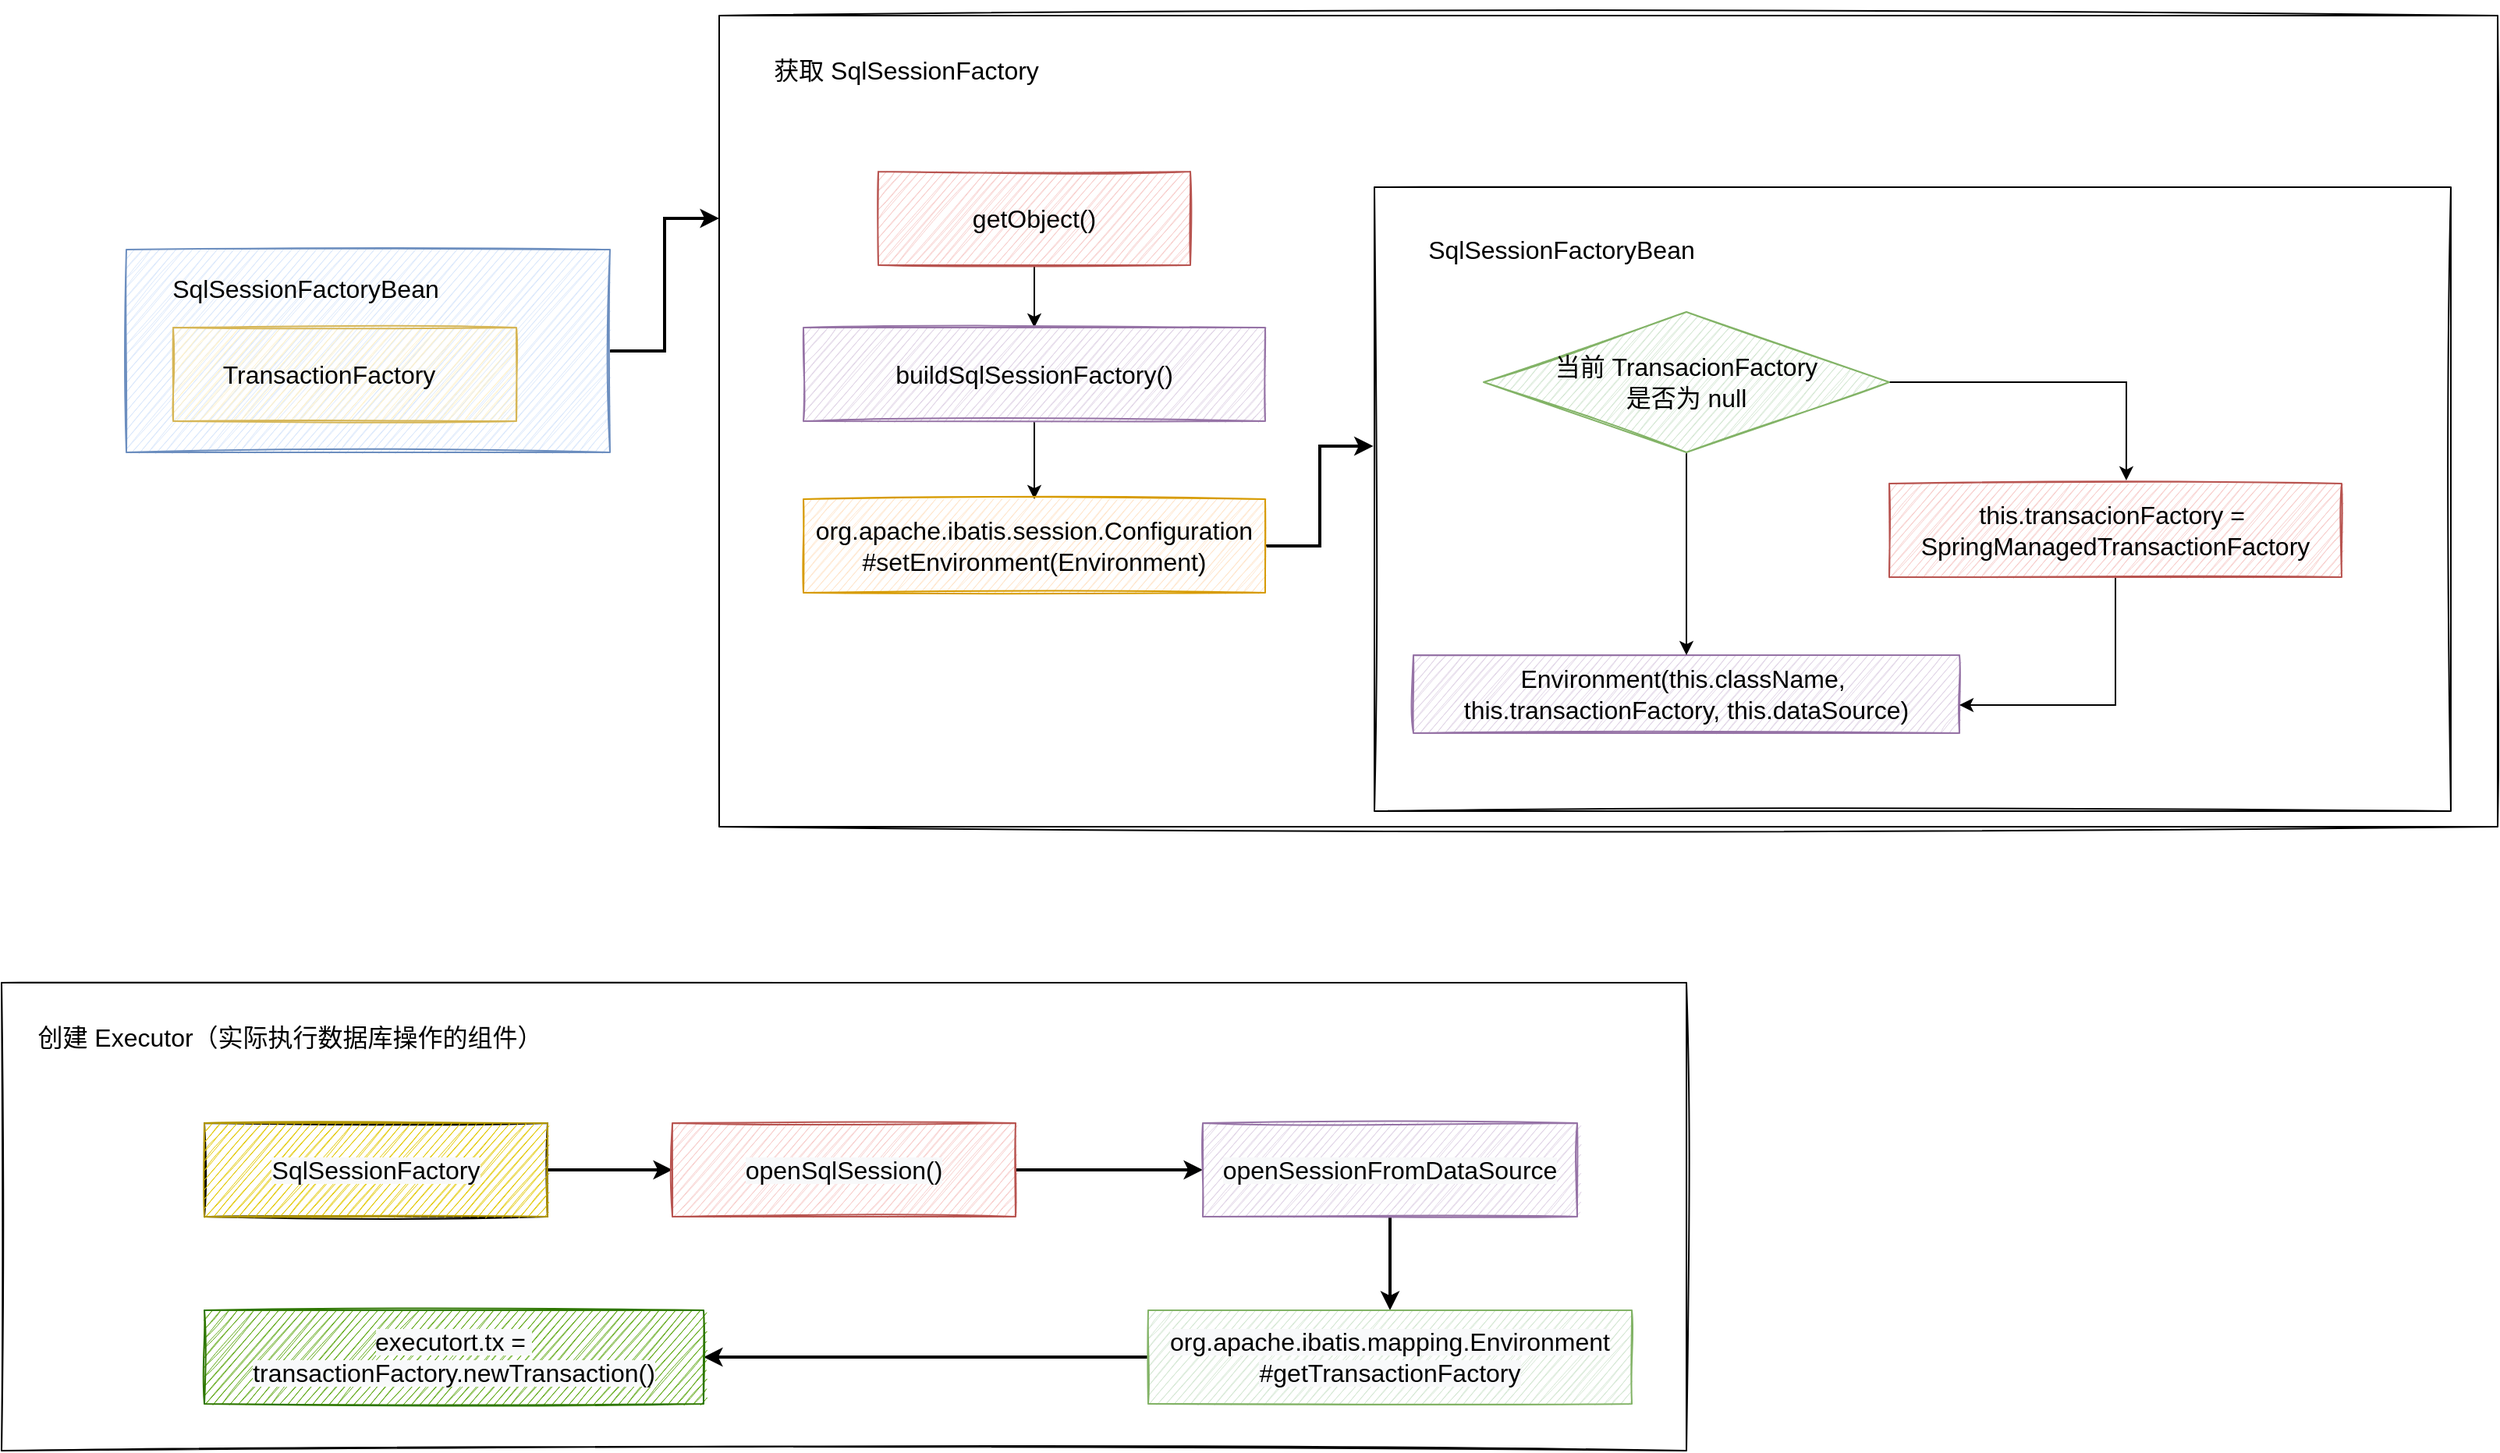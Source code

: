 <mxfile version="20.2.3" type="device"><diagram id="iStuq8rGt3XvE23-6O-e" name="第 1 页"><mxGraphModel dx="1929" dy="1867" grid="1" gridSize="10" guides="1" tooltips="1" connect="1" arrows="1" fold="1" page="1" pageScale="1" pageWidth="827" pageHeight="1169" math="0" shadow="0"><root><mxCell id="0"/><mxCell id="1" parent="0"/><mxCell id="QVzONvKC8DDPHPJgJwUe-24" style="edgeStyle=orthogonalEdgeStyle;rounded=0;orthogonalLoop=1;jettySize=auto;html=1;exitX=1;exitY=0.5;exitDx=0;exitDy=0;entryX=0;entryY=0.25;entryDx=0;entryDy=0;fontSize=16;strokeWidth=2;" edge="1" parent="1" source="QVzONvKC8DDPHPJgJwUe-2" target="QVzONvKC8DDPHPJgJwUe-22"><mxGeometry relative="1" as="geometry"/></mxCell><mxCell id="QVzONvKC8DDPHPJgJwUe-2" value="" style="rounded=0;whiteSpace=wrap;html=1;fontSize=16;fillColor=#dae8fc;strokeColor=#6c8ebf;sketch=1;" vertex="1" parent="1"><mxGeometry x="-20" y="130" width="310" height="130" as="geometry"/></mxCell><mxCell id="QVzONvKC8DDPHPJgJwUe-3" value="SqlSessionFactoryBean" style="text;html=1;strokeColor=none;fillColor=none;align=center;verticalAlign=middle;whiteSpace=wrap;rounded=0;fontSize=16;" vertex="1" parent="1"><mxGeometry x="-10" y="140" width="210" height="30" as="geometry"/></mxCell><mxCell id="QVzONvKC8DDPHPJgJwUe-4" value="" style="rounded=0;whiteSpace=wrap;html=1;fontSize=16;fillColor=#fff2cc;strokeColor=#d6b656;sketch=1;" vertex="1" parent="1"><mxGeometry x="10" y="180" width="220" height="60" as="geometry"/></mxCell><mxCell id="QVzONvKC8DDPHPJgJwUe-5" value="TransactionFactory" style="text;html=1;strokeColor=none;fillColor=none;align=center;verticalAlign=middle;whiteSpace=wrap;rounded=0;fontSize=16;" vertex="1" parent="1"><mxGeometry x="20" y="190" width="180" height="40" as="geometry"/></mxCell><mxCell id="QVzONvKC8DDPHPJgJwUe-8" style="edgeStyle=orthogonalEdgeStyle;rounded=0;orthogonalLoop=1;jettySize=auto;html=1;exitX=0.5;exitY=1;exitDx=0;exitDy=0;fontSize=16;" edge="1" parent="1" source="QVzONvKC8DDPHPJgJwUe-6" target="QVzONvKC8DDPHPJgJwUe-7"><mxGeometry relative="1" as="geometry"/></mxCell><mxCell id="QVzONvKC8DDPHPJgJwUe-6" value="getObject()" style="rounded=0;whiteSpace=wrap;html=1;sketch=1;fontSize=16;fillColor=#f8cecc;strokeColor=#b85450;" vertex="1" parent="1"><mxGeometry x="462" y="80" width="200" height="60" as="geometry"/></mxCell><mxCell id="QVzONvKC8DDPHPJgJwUe-10" style="edgeStyle=orthogonalEdgeStyle;rounded=0;orthogonalLoop=1;jettySize=auto;html=1;exitX=0.5;exitY=1;exitDx=0;exitDy=0;entryX=0.5;entryY=0;entryDx=0;entryDy=0;fontSize=16;" edge="1" parent="1" source="QVzONvKC8DDPHPJgJwUe-7" target="QVzONvKC8DDPHPJgJwUe-9"><mxGeometry relative="1" as="geometry"/></mxCell><mxCell id="QVzONvKC8DDPHPJgJwUe-7" value="buildSqlSessionFactory()" style="rounded=0;whiteSpace=wrap;html=1;sketch=1;fontSize=16;fillColor=#e1d5e7;strokeColor=#9673a6;" vertex="1" parent="1"><mxGeometry x="414" y="180" width="296" height="60" as="geometry"/></mxCell><mxCell id="QVzONvKC8DDPHPJgJwUe-20" style="edgeStyle=orthogonalEdgeStyle;rounded=0;orthogonalLoop=1;jettySize=auto;html=1;exitX=1;exitY=0.5;exitDx=0;exitDy=0;entryX=-0.001;entryY=0.415;entryDx=0;entryDy=0;entryPerimeter=0;fontSize=16;strokeWidth=2;" edge="1" parent="1" source="QVzONvKC8DDPHPJgJwUe-9" target="QVzONvKC8DDPHPJgJwUe-18"><mxGeometry relative="1" as="geometry"/></mxCell><mxCell id="QVzONvKC8DDPHPJgJwUe-9" value="org.apache.ibatis.session.Configuration&lt;br&gt;#setEnvironment(Environment)" style="rounded=0;whiteSpace=wrap;html=1;sketch=1;fontSize=16;fillColor=#ffe6cc;strokeColor=#d79b00;" vertex="1" parent="1"><mxGeometry x="414" y="290" width="296" height="60" as="geometry"/></mxCell><mxCell id="QVzONvKC8DDPHPJgJwUe-11" value="Environment(this.className,&amp;nbsp; this.transactionFactory, this.dataSource)" style="rounded=0;whiteSpace=wrap;html=1;sketch=1;fontSize=16;fillColor=#e1d5e7;strokeColor=#9673a6;" vertex="1" parent="1"><mxGeometry x="805" y="390" width="350" height="50" as="geometry"/></mxCell><mxCell id="QVzONvKC8DDPHPJgJwUe-15" style="edgeStyle=orthogonalEdgeStyle;rounded=0;orthogonalLoop=1;jettySize=auto;html=1;exitX=0.5;exitY=1;exitDx=0;exitDy=0;fontSize=16;" edge="1" parent="1" source="QVzONvKC8DDPHPJgJwUe-12" target="QVzONvKC8DDPHPJgJwUe-11"><mxGeometry relative="1" as="geometry"/></mxCell><mxCell id="QVzONvKC8DDPHPJgJwUe-16" style="edgeStyle=orthogonalEdgeStyle;rounded=0;orthogonalLoop=1;jettySize=auto;html=1;exitX=1;exitY=0.5;exitDx=0;exitDy=0;entryX=0.524;entryY=-0.033;entryDx=0;entryDy=0;entryPerimeter=0;fontSize=16;" edge="1" parent="1" source="QVzONvKC8DDPHPJgJwUe-12" target="QVzONvKC8DDPHPJgJwUe-13"><mxGeometry relative="1" as="geometry"/></mxCell><mxCell id="QVzONvKC8DDPHPJgJwUe-12" value="当前 TransacionFactory&lt;br&gt;是否为 null" style="rhombus;whiteSpace=wrap;html=1;sketch=1;fontSize=16;fillColor=#d5e8d4;strokeColor=#82b366;" vertex="1" parent="1"><mxGeometry x="850" y="170" width="260" height="90" as="geometry"/></mxCell><mxCell id="QVzONvKC8DDPHPJgJwUe-17" style="edgeStyle=orthogonalEdgeStyle;rounded=0;orthogonalLoop=1;jettySize=auto;html=1;exitX=0.5;exitY=1;exitDx=0;exitDy=0;entryX=1;entryY=0.64;entryDx=0;entryDy=0;entryPerimeter=0;fontSize=16;" edge="1" parent="1" source="QVzONvKC8DDPHPJgJwUe-13" target="QVzONvKC8DDPHPJgJwUe-11"><mxGeometry relative="1" as="geometry"/></mxCell><mxCell id="QVzONvKC8DDPHPJgJwUe-13" value="this.transacionFactory =&amp;nbsp;&lt;br&gt;SpringManagedTransactionFactory" style="rounded=0;whiteSpace=wrap;html=1;sketch=1;fontSize=16;fillColor=#f8cecc;strokeColor=#b85450;" vertex="1" parent="1"><mxGeometry x="1110" y="280" width="290" height="60" as="geometry"/></mxCell><mxCell id="QVzONvKC8DDPHPJgJwUe-18" value="&lt;h1&gt;&lt;br&gt;&lt;/h1&gt;" style="text;html=1;spacing=5;spacingTop=-20;whiteSpace=wrap;overflow=hidden;rounded=0;sketch=1;fontSize=16;strokeColor=default;" vertex="1" parent="1"><mxGeometry x="780" y="90" width="690" height="400" as="geometry"/></mxCell><mxCell id="QVzONvKC8DDPHPJgJwUe-19" value="SqlSessionFactoryBean" style="text;html=1;strokeColor=none;fillColor=none;align=center;verticalAlign=middle;whiteSpace=wrap;rounded=0;sketch=1;fontSize=16;" vertex="1" parent="1"><mxGeometry x="790" y="100" width="220" height="60" as="geometry"/></mxCell><mxCell id="QVzONvKC8DDPHPJgJwUe-22" value="&lt;h1&gt;&lt;br&gt;&lt;/h1&gt;" style="text;html=1;strokeColor=default;fillColor=none;spacing=5;spacingTop=-20;whiteSpace=wrap;overflow=hidden;rounded=0;sketch=1;fontSize=16;" vertex="1" parent="1"><mxGeometry x="360" y="-20" width="1140" height="520" as="geometry"/></mxCell><mxCell id="QVzONvKC8DDPHPJgJwUe-23" value="获取 SqlSessionFactory" style="text;html=1;strokeColor=none;fillColor=none;align=center;verticalAlign=middle;whiteSpace=wrap;rounded=0;sketch=1;fontSize=16;" vertex="1" parent="1"><mxGeometry x="370" y="-10" width="220" height="50" as="geometry"/></mxCell><mxCell id="QVzONvKC8DDPHPJgJwUe-26" value="SqlSessionFactory" style="rounded=0;whiteSpace=wrap;html=1;sketch=1;fontSize=16;strokeColor=default;" vertex="1" parent="1"><mxGeometry x="30" y="690" width="220" height="60" as="geometry"/></mxCell><mxCell id="QVzONvKC8DDPHPJgJwUe-30" style="edgeStyle=orthogonalEdgeStyle;rounded=0;orthogonalLoop=1;jettySize=auto;html=1;exitX=1;exitY=0.5;exitDx=0;exitDy=0;entryX=0;entryY=0.5;entryDx=0;entryDy=0;fontSize=16;strokeWidth=2;" edge="1" parent="1" source="QVzONvKC8DDPHPJgJwUe-27" target="QVzONvKC8DDPHPJgJwUe-28"><mxGeometry relative="1" as="geometry"/></mxCell><mxCell id="QVzONvKC8DDPHPJgJwUe-27" value="&lt;span style=&quot;color: rgb(0, 0, 0); font-family: Helvetica; font-size: 16px; font-style: normal; font-variant-ligatures: normal; font-variant-caps: normal; font-weight: 400; letter-spacing: normal; orphans: 2; text-align: center; text-indent: 0px; text-transform: none; widows: 2; word-spacing: 0px; -webkit-text-stroke-width: 0px; background-color: rgb(248, 249, 250); text-decoration-thickness: initial; text-decoration-style: initial; text-decoration-color: initial; float: none; display: inline !important;&quot;&gt;SqlSessionFactory&lt;/span&gt;" style="rounded=0;whiteSpace=wrap;html=1;sketch=1;fontSize=16;strokeColor=#B09500;fillColor=#e3c800;fontColor=#000000;" vertex="1" parent="1"><mxGeometry x="30" y="690" width="220" height="60" as="geometry"/></mxCell><mxCell id="QVzONvKC8DDPHPJgJwUe-31" style="edgeStyle=orthogonalEdgeStyle;rounded=0;orthogonalLoop=1;jettySize=auto;html=1;exitX=1;exitY=0.5;exitDx=0;exitDy=0;fontSize=16;strokeWidth=2;" edge="1" parent="1" source="QVzONvKC8DDPHPJgJwUe-28" target="QVzONvKC8DDPHPJgJwUe-29"><mxGeometry relative="1" as="geometry"/></mxCell><mxCell id="QVzONvKC8DDPHPJgJwUe-28" value="&lt;span style=&quot;color: rgb(0, 0, 0); font-family: Helvetica; font-size: 16px; font-style: normal; font-variant-ligatures: normal; font-variant-caps: normal; font-weight: 400; letter-spacing: normal; orphans: 2; text-align: center; text-indent: 0px; text-transform: none; widows: 2; word-spacing: 0px; -webkit-text-stroke-width: 0px; background-color: rgb(248, 249, 250); text-decoration-thickness: initial; text-decoration-style: initial; text-decoration-color: initial; float: none; display: inline !important;&quot;&gt;openSqlSession()&lt;/span&gt;" style="rounded=0;whiteSpace=wrap;html=1;sketch=1;fontSize=16;strokeColor=#b85450;fillColor=#f8cecc;" vertex="1" parent="1"><mxGeometry x="330" y="690" width="220" height="60" as="geometry"/></mxCell><mxCell id="QVzONvKC8DDPHPJgJwUe-33" style="edgeStyle=orthogonalEdgeStyle;rounded=0;orthogonalLoop=1;jettySize=auto;html=1;exitX=0.5;exitY=1;exitDx=0;exitDy=0;entryX=0.5;entryY=0;entryDx=0;entryDy=0;fontSize=16;strokeWidth=2;" edge="1" parent="1" source="QVzONvKC8DDPHPJgJwUe-29" target="QVzONvKC8DDPHPJgJwUe-32"><mxGeometry relative="1" as="geometry"/></mxCell><mxCell id="QVzONvKC8DDPHPJgJwUe-29" value="&lt;span style=&quot;color: rgb(0, 0, 0); font-family: Helvetica; font-size: 16px; font-style: normal; font-variant-ligatures: normal; font-variant-caps: normal; font-weight: 400; letter-spacing: normal; orphans: 2; text-align: center; text-indent: 0px; text-transform: none; widows: 2; word-spacing: 0px; -webkit-text-stroke-width: 0px; background-color: rgb(248, 249, 250); text-decoration-thickness: initial; text-decoration-style: initial; text-decoration-color: initial; float: none; display: inline !important;&quot;&gt;openSessionFromDataSource&lt;/span&gt;" style="rounded=0;whiteSpace=wrap;html=1;sketch=1;fontSize=16;strokeColor=#9673a6;fillColor=#e1d5e7;" vertex="1" parent="1"><mxGeometry x="670" y="690" width="240" height="60" as="geometry"/></mxCell><mxCell id="QVzONvKC8DDPHPJgJwUe-35" style="edgeStyle=orthogonalEdgeStyle;rounded=0;orthogonalLoop=1;jettySize=auto;html=1;exitX=0;exitY=0.5;exitDx=0;exitDy=0;entryX=1;entryY=0.5;entryDx=0;entryDy=0;fontSize=16;strokeWidth=2;" edge="1" parent="1" source="QVzONvKC8DDPHPJgJwUe-32" target="QVzONvKC8DDPHPJgJwUe-34"><mxGeometry relative="1" as="geometry"/></mxCell><mxCell id="QVzONvKC8DDPHPJgJwUe-32" value="&lt;span style=&quot;color: rgb(0, 0, 0); font-family: Helvetica; font-size: 16px; font-style: normal; font-variant-ligatures: normal; font-variant-caps: normal; font-weight: 400; letter-spacing: normal; orphans: 2; text-align: center; text-indent: 0px; text-transform: none; widows: 2; word-spacing: 0px; -webkit-text-stroke-width: 0px; background-color: rgb(248, 249, 250); text-decoration-thickness: initial; text-decoration-style: initial; text-decoration-color: initial; float: none; display: inline !important;&quot;&gt;org.apache.ibatis.mapping.Environment&lt;br&gt;#getTransactionFactory&lt;/span&gt;" style="rounded=0;whiteSpace=wrap;html=1;sketch=1;fontSize=16;strokeColor=#82b366;fillColor=#d5e8d4;" vertex="1" parent="1"><mxGeometry x="635" y="810" width="310" height="60" as="geometry"/></mxCell><mxCell id="QVzONvKC8DDPHPJgJwUe-34" value="&lt;span style=&quot;color: rgb(0, 0, 0); font-family: Helvetica; font-size: 16px; font-style: normal; font-variant-ligatures: normal; font-variant-caps: normal; font-weight: 400; letter-spacing: normal; orphans: 2; text-align: center; text-indent: 0px; text-transform: none; widows: 2; word-spacing: 0px; -webkit-text-stroke-width: 0px; background-color: rgb(248, 249, 250); text-decoration-thickness: initial; text-decoration-style: initial; text-decoration-color: initial; float: none; display: inline !important;&quot;&gt;executort.tx =&amp;nbsp;&lt;br&gt;transactionFactory.newTransaction()&lt;/span&gt;" style="rounded=0;whiteSpace=wrap;html=1;sketch=1;fontSize=16;strokeColor=#2D7600;fillColor=#60a917;fontColor=#ffffff;" vertex="1" parent="1"><mxGeometry x="30" y="810" width="320" height="60" as="geometry"/></mxCell><mxCell id="QVzONvKC8DDPHPJgJwUe-36" value="&lt;h1&gt;&lt;br&gt;&lt;/h1&gt;" style="text;html=1;strokeColor=default;fillColor=none;spacing=5;spacingTop=-20;whiteSpace=wrap;overflow=hidden;rounded=0;sketch=1;fontSize=16;" vertex="1" parent="1"><mxGeometry x="-100" y="600" width="1080" height="300" as="geometry"/></mxCell><mxCell id="QVzONvKC8DDPHPJgJwUe-37" value="创建 Executor（实际执行数据库操作的组件）" style="text;html=1;strokeColor=none;fillColor=none;align=center;verticalAlign=middle;whiteSpace=wrap;rounded=0;sketch=1;fontSize=16;" vertex="1" parent="1"><mxGeometry x="-80" y="610" width="330" height="50" as="geometry"/></mxCell></root></mxGraphModel></diagram></mxfile>